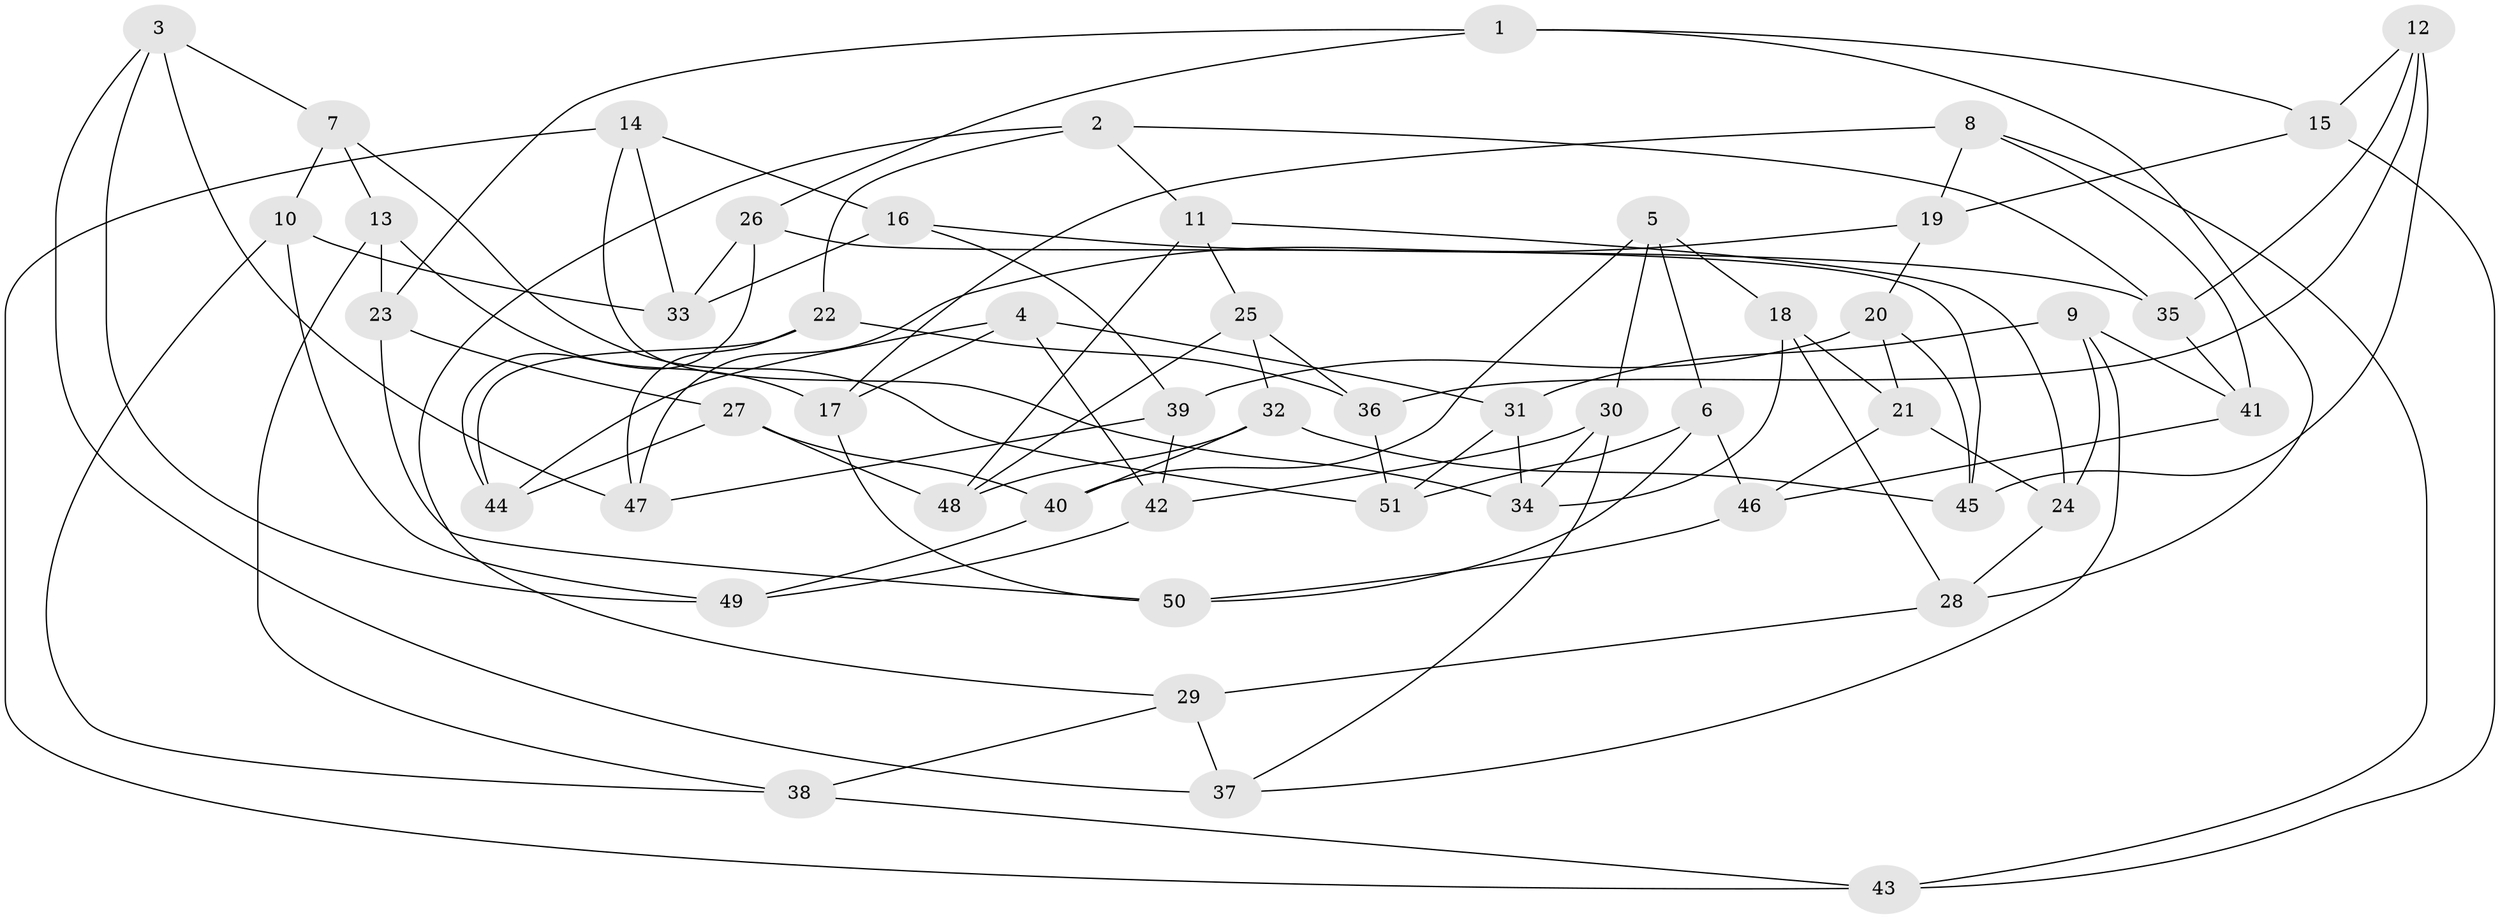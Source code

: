 // Generated by graph-tools (version 1.1) at 2025/26/03/09/25 03:26:58]
// undirected, 51 vertices, 102 edges
graph export_dot {
graph [start="1"]
  node [color=gray90,style=filled];
  1;
  2;
  3;
  4;
  5;
  6;
  7;
  8;
  9;
  10;
  11;
  12;
  13;
  14;
  15;
  16;
  17;
  18;
  19;
  20;
  21;
  22;
  23;
  24;
  25;
  26;
  27;
  28;
  29;
  30;
  31;
  32;
  33;
  34;
  35;
  36;
  37;
  38;
  39;
  40;
  41;
  42;
  43;
  44;
  45;
  46;
  47;
  48;
  49;
  50;
  51;
  1 -- 28;
  1 -- 26;
  1 -- 23;
  1 -- 15;
  2 -- 11;
  2 -- 35;
  2 -- 29;
  2 -- 22;
  3 -- 49;
  3 -- 37;
  3 -- 7;
  3 -- 47;
  4 -- 31;
  4 -- 42;
  4 -- 17;
  4 -- 44;
  5 -- 6;
  5 -- 40;
  5 -- 30;
  5 -- 18;
  6 -- 46;
  6 -- 51;
  6 -- 50;
  7 -- 13;
  7 -- 51;
  7 -- 10;
  8 -- 17;
  8 -- 43;
  8 -- 41;
  8 -- 19;
  9 -- 31;
  9 -- 41;
  9 -- 24;
  9 -- 37;
  10 -- 38;
  10 -- 33;
  10 -- 49;
  11 -- 48;
  11 -- 24;
  11 -- 25;
  12 -- 35;
  12 -- 15;
  12 -- 36;
  12 -- 45;
  13 -- 38;
  13 -- 23;
  13 -- 17;
  14 -- 16;
  14 -- 34;
  14 -- 43;
  14 -- 33;
  15 -- 43;
  15 -- 19;
  16 -- 35;
  16 -- 33;
  16 -- 39;
  17 -- 50;
  18 -- 21;
  18 -- 34;
  18 -- 28;
  19 -- 47;
  19 -- 20;
  20 -- 39;
  20 -- 45;
  20 -- 21;
  21 -- 46;
  21 -- 24;
  22 -- 36;
  22 -- 47;
  22 -- 44;
  23 -- 27;
  23 -- 50;
  24 -- 28;
  25 -- 36;
  25 -- 32;
  25 -- 48;
  26 -- 45;
  26 -- 44;
  26 -- 33;
  27 -- 40;
  27 -- 48;
  27 -- 44;
  28 -- 29;
  29 -- 37;
  29 -- 38;
  30 -- 37;
  30 -- 42;
  30 -- 34;
  31 -- 34;
  31 -- 51;
  32 -- 40;
  32 -- 48;
  32 -- 45;
  35 -- 41;
  36 -- 51;
  38 -- 43;
  39 -- 47;
  39 -- 42;
  40 -- 49;
  41 -- 46;
  42 -- 49;
  46 -- 50;
}
